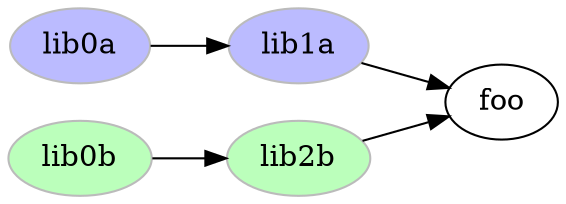 digraph {
  rankdir=LR;
  {
    node [color="#bbbbbb", fillcolor="#bbbbff", style="filled"];
    lib0a; lib1a;
  }
  {
    node [color="#bbbbbb", fillcolor="#bbffbb", style="filled"];
    lib0b; lib2b;
  }

  lib0a -> lib1a -> foo;
  lib0b -> lib2b -> foo;
}
